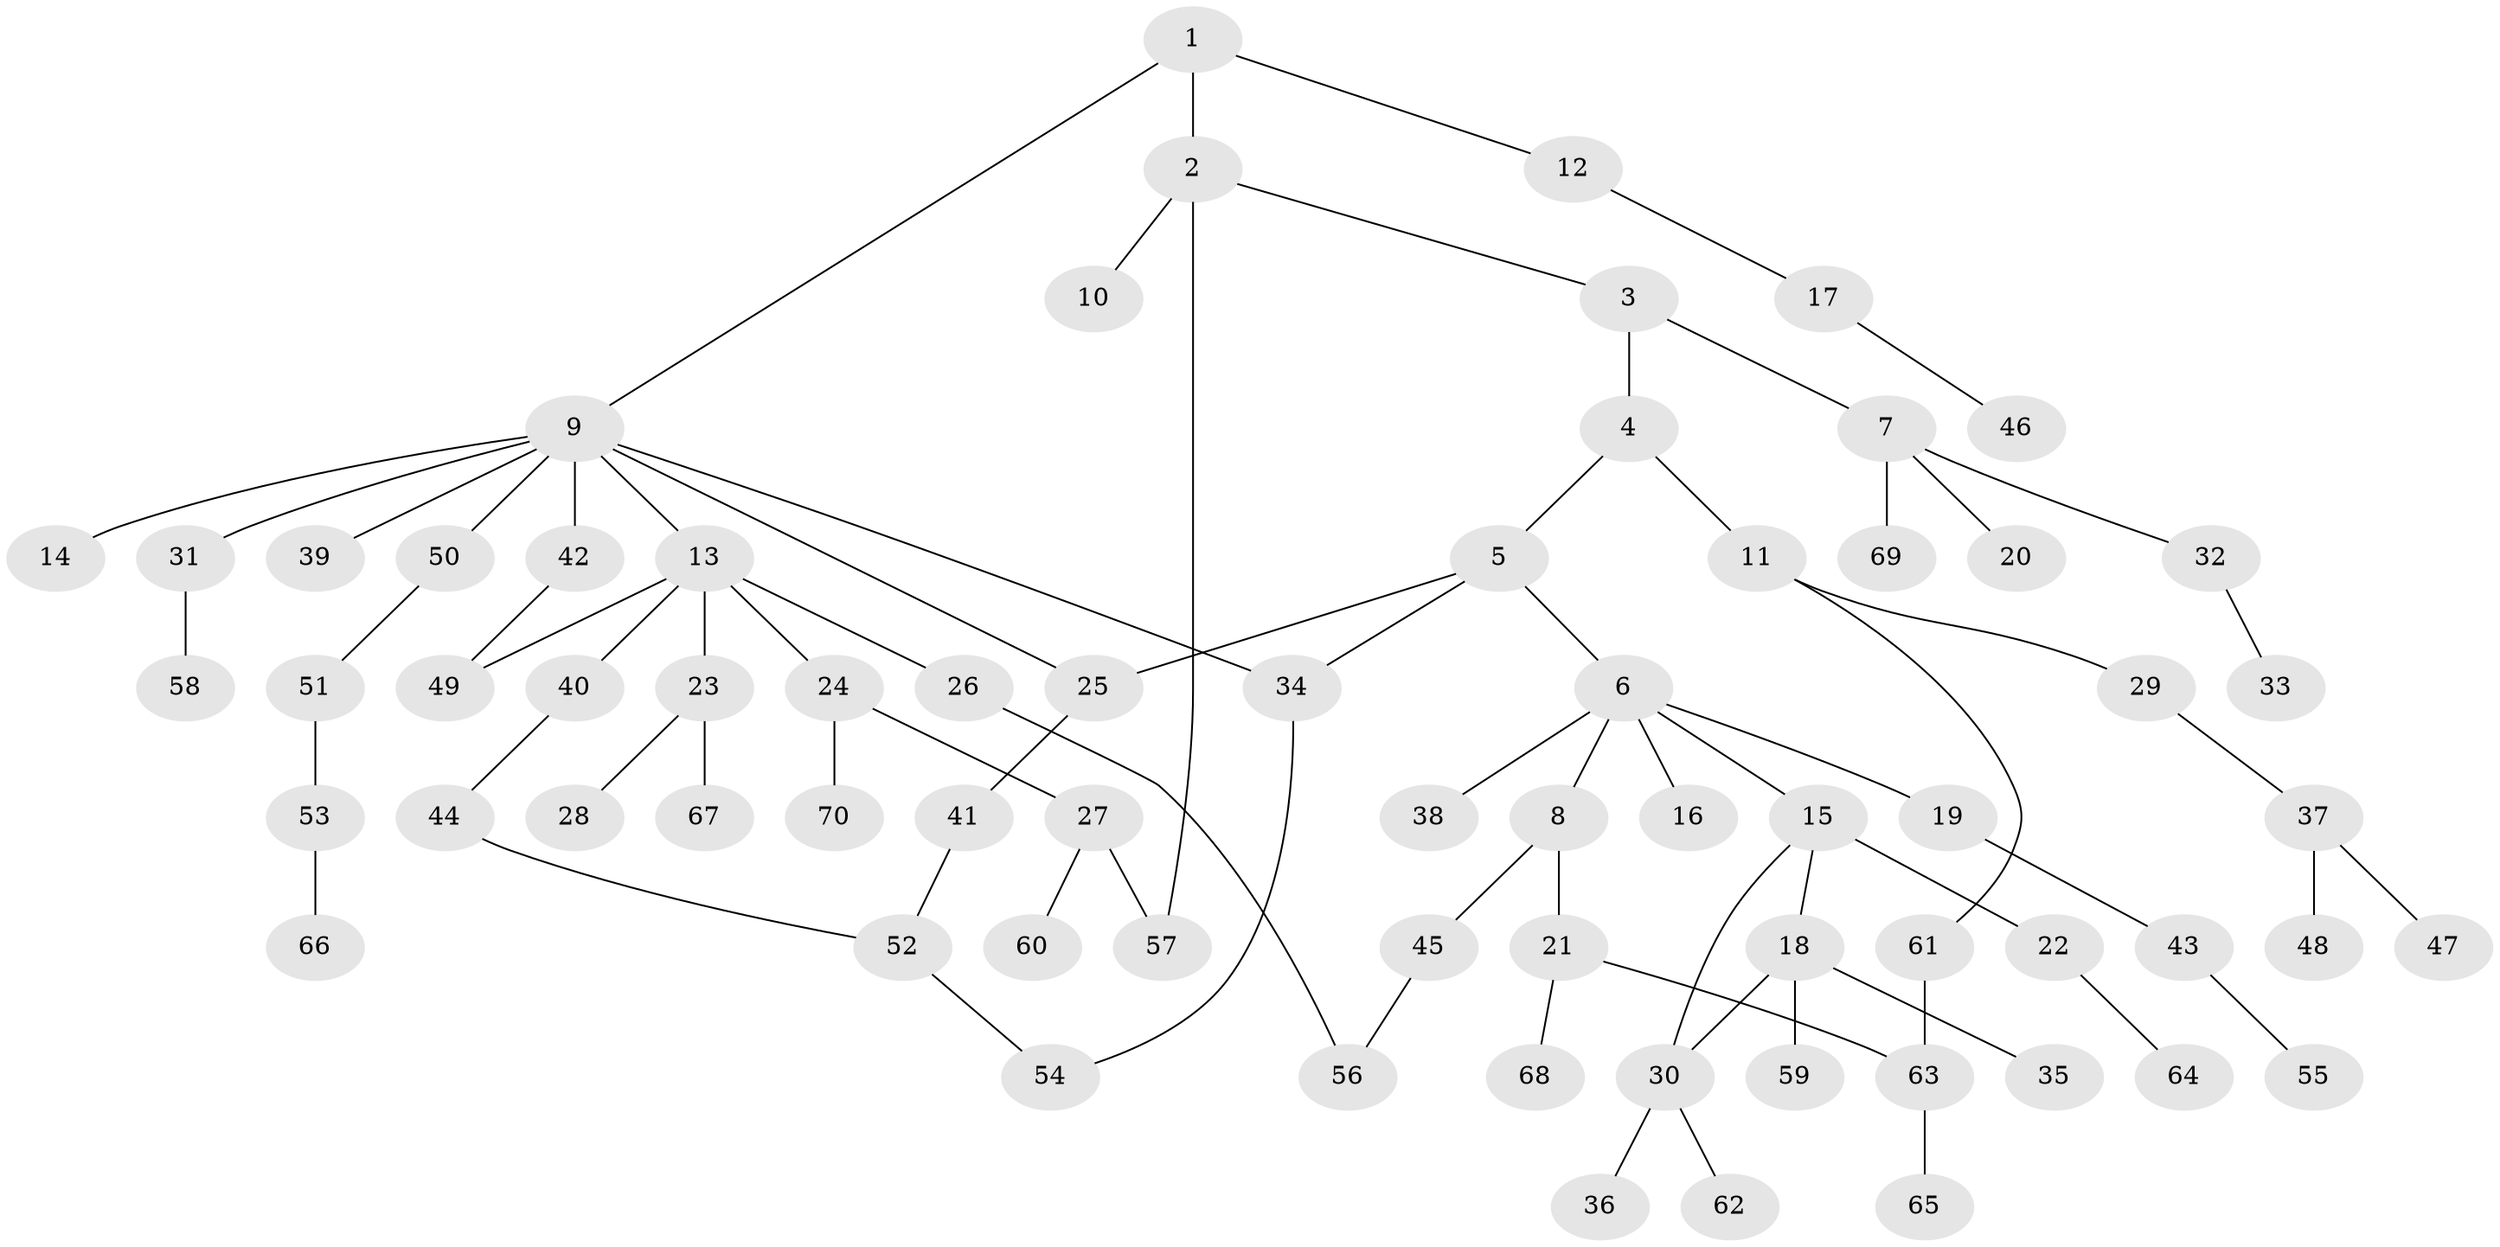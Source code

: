 // original degree distribution, {4: 0.12, 3: 0.16, 7: 0.01, 5: 0.02, 10: 0.01, 2: 0.2, 1: 0.47, 6: 0.01}
// Generated by graph-tools (version 1.1) at 2025/48/03/04/25 22:48:43]
// undirected, 70 vertices, 78 edges
graph export_dot {
  node [color=gray90,style=filled];
  1;
  2;
  3;
  4;
  5;
  6;
  7;
  8;
  9;
  10;
  11;
  12;
  13;
  14;
  15;
  16;
  17;
  18;
  19;
  20;
  21;
  22;
  23;
  24;
  25;
  26;
  27;
  28;
  29;
  30;
  31;
  32;
  33;
  34;
  35;
  36;
  37;
  38;
  39;
  40;
  41;
  42;
  43;
  44;
  45;
  46;
  47;
  48;
  49;
  50;
  51;
  52;
  53;
  54;
  55;
  56;
  57;
  58;
  59;
  60;
  61;
  62;
  63;
  64;
  65;
  66;
  67;
  68;
  69;
  70;
  1 -- 2 [weight=1.0];
  1 -- 9 [weight=1.0];
  1 -- 12 [weight=1.0];
  2 -- 3 [weight=1.0];
  2 -- 10 [weight=1.0];
  2 -- 57 [weight=1.0];
  3 -- 4 [weight=1.0];
  3 -- 7 [weight=1.0];
  4 -- 5 [weight=1.0];
  4 -- 11 [weight=1.0];
  5 -- 6 [weight=1.0];
  5 -- 25 [weight=1.0];
  5 -- 34 [weight=1.0];
  6 -- 8 [weight=1.0];
  6 -- 15 [weight=1.0];
  6 -- 16 [weight=1.0];
  6 -- 19 [weight=1.0];
  6 -- 38 [weight=1.0];
  7 -- 20 [weight=1.0];
  7 -- 32 [weight=1.0];
  7 -- 69 [weight=1.0];
  8 -- 21 [weight=1.0];
  8 -- 45 [weight=1.0];
  9 -- 13 [weight=1.0];
  9 -- 14 [weight=1.0];
  9 -- 25 [weight=1.0];
  9 -- 31 [weight=1.0];
  9 -- 34 [weight=1.0];
  9 -- 39 [weight=1.0];
  9 -- 42 [weight=1.0];
  9 -- 50 [weight=1.0];
  11 -- 29 [weight=1.0];
  11 -- 61 [weight=1.0];
  12 -- 17 [weight=1.0];
  13 -- 23 [weight=1.0];
  13 -- 24 [weight=1.0];
  13 -- 26 [weight=1.0];
  13 -- 40 [weight=1.0];
  13 -- 49 [weight=1.0];
  15 -- 18 [weight=1.0];
  15 -- 22 [weight=1.0];
  15 -- 30 [weight=1.0];
  17 -- 46 [weight=1.0];
  18 -- 30 [weight=1.0];
  18 -- 35 [weight=1.0];
  18 -- 59 [weight=1.0];
  19 -- 43 [weight=1.0];
  21 -- 63 [weight=1.0];
  21 -- 68 [weight=1.0];
  22 -- 64 [weight=1.0];
  23 -- 28 [weight=1.0];
  23 -- 67 [weight=1.0];
  24 -- 27 [weight=1.0];
  24 -- 70 [weight=1.0];
  25 -- 41 [weight=1.0];
  26 -- 56 [weight=1.0];
  27 -- 57 [weight=1.0];
  27 -- 60 [weight=1.0];
  29 -- 37 [weight=1.0];
  30 -- 36 [weight=1.0];
  30 -- 62 [weight=1.0];
  31 -- 58 [weight=1.0];
  32 -- 33 [weight=1.0];
  34 -- 54 [weight=1.0];
  37 -- 47 [weight=1.0];
  37 -- 48 [weight=1.0];
  40 -- 44 [weight=1.0];
  41 -- 52 [weight=1.0];
  42 -- 49 [weight=1.0];
  43 -- 55 [weight=1.0];
  44 -- 52 [weight=1.0];
  45 -- 56 [weight=1.0];
  50 -- 51 [weight=1.0];
  51 -- 53 [weight=1.0];
  52 -- 54 [weight=1.0];
  53 -- 66 [weight=1.0];
  61 -- 63 [weight=1.0];
  63 -- 65 [weight=1.0];
}
